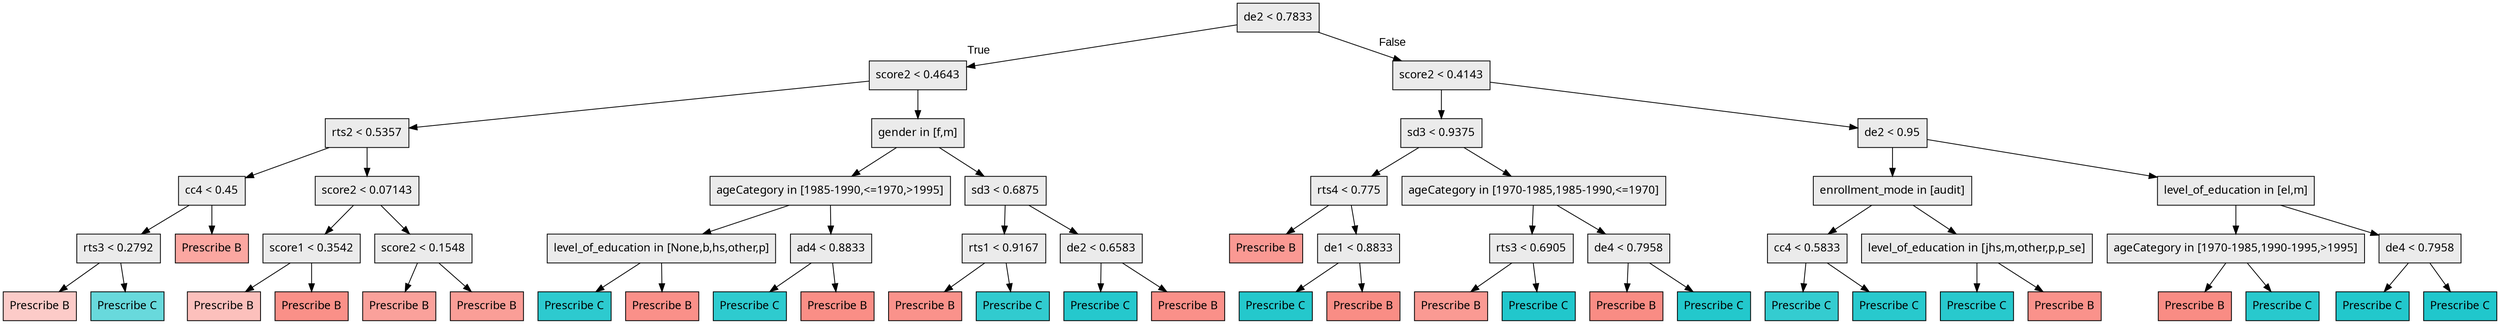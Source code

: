 digraph "G" {
1 [fillcolor="#EBEBEB", fontname="bold arial", label="de2 &lt; 0.7833", shape=box, style="filled"];
2 [fillcolor="#EBEBEB", fontname="bold arial", label="score2 &lt; 0.4643", shape=box, style="filled"];
3 [fillcolor="#EBEBEB", fontname="bold arial", label="rts2 &lt; 0.5357", shape=box, style="filled"];
4 [fillcolor="#EBEBEB", fontname="bold arial", label="cc4 &lt; 0.45", shape=box, style="filled"];
5 [fillcolor="#EBEBEB", fontname="bold arial", label="rts3 &lt; 0.2792", shape=box, style="filled"];
6 [color=black, fillcolor="#F8766D60", fontname="bold arial", label="Prescribe B", shape=box, style="filled"];
7 [color=black, fillcolor="#00BFC497", fontname="bold arial", label="Prescribe C", shape=box, style="filled"];
8 [color=black, fillcolor="#F8766Da3", fontname="bold arial", label="Prescribe B", shape=box, style="filled"];
9 [fillcolor="#EBEBEB", fontname="bold arial", label="score2 &lt; 0.07143", shape=box, style="filled"];
10 [fillcolor="#EBEBEB", fontname="bold arial", label="score1 &lt; 0.3542", shape=box, style="filled"];
11 [color=black, fillcolor="#F8766D75", fontname="bold arial", label="Prescribe B", shape=box, style="filled"];
12 [color=black, fillcolor="#F8766Dcf", fontname="bold arial", label="Prescribe B", shape=box, style="filled"];
13 [fillcolor="#EBEBEB", fontname="bold arial", label="score2 &lt; 0.1548", shape=box, style="filled"];
14 [color=black, fillcolor="#F8766Dae", fontname="bold arial", label="Prescribe B", shape=box, style="filled"];
15 [color=black, fillcolor="#F8766Db5", fontname="bold arial", label="Prescribe B", shape=box, style="filled"];
16 [fillcolor="#EBEBEB", fontname="bold arial", label="gender in [f,m]", shape=box, style="filled"];
17 [fillcolor="#EBEBEB", fontname="bold arial", label="ageCategory in [1985-1990,&lt;=1970,&gt;1995]", shape=box, style="filled"];
18 [fillcolor="#EBEBEB", fontname="bold arial", label="level_of_education in [None,b,hs,other,p]", shape=box, style="filled"];
19 [color=black, fillcolor="#00BFC4d2", fontname="bold arial", label="Prescribe C", shape=box, style="filled"];
20 [color=black, fillcolor="#F8766Dce", fontname="bold arial", label="Prescribe B", shape=box, style="filled"];
21 [fillcolor="#EBEBEB", fontname="bold arial", label="ad4 &lt; 0.8833", shape=box, style="filled"];
22 [color=black, fillcolor="#00BFC4d1", fontname="bold arial", label="Prescribe C", shape=box, style="filled"];
23 [color=black, fillcolor="#F8766Dd3", fontname="bold arial", label="Prescribe B", shape=box, style="filled"];
24 [fillcolor="#EBEBEB", fontname="bold arial", label="sd3 &lt; 0.6875", shape=box, style="filled"];
25 [fillcolor="#EBEBEB", fontname="bold arial", label="rts1 &lt; 0.9167", shape=box, style="filled"];
26 [color=black, fillcolor="#F8766Dca", fontname="bold arial", label="Prescribe B", shape=box, style="filled"];
27 [color=black, fillcolor="#00BFC4ce", fontname="bold arial", label="Prescribe C", shape=box, style="filled"];
28 [fillcolor="#EBEBEB", fontname="bold arial", label="de2 &lt; 0.6583", shape=box, style="filled"];
29 [color=black, fillcolor="#00BFC4da", fontname="bold arial", label="Prescribe C", shape=box, style="filled"];
30 [color=black, fillcolor="#F8766Dce", fontname="bold arial", label="Prescribe B", shape=box, style="filled"];
31 [fillcolor="#EBEBEB", fontname="bold arial", label="score2 &lt; 0.4143", shape=box, style="filled"];
32 [fillcolor="#EBEBEB", fontname="bold arial", label="sd3 &lt; 0.9375", shape=box, style="filled"];
33 [fillcolor="#EBEBEB", fontname="bold arial", label="rts4 &lt; 0.775", shape=box, style="filled"];
34 [color=black, fillcolor="#F8766Dbd", fontname="bold arial", label="Prescribe B", shape=box, style="filled"];
35 [fillcolor="#EBEBEB", fontname="bold arial", label="de1 &lt; 0.8833", shape=box, style="filled"];
36 [color=black, fillcolor="#00BFC4db", fontname="bold arial", label="Prescribe C", shape=box, style="filled"];
37 [color=black, fillcolor="#F8766Dd4", fontname="bold arial", label="Prescribe B", shape=box, style="filled"];
38 [fillcolor="#EBEBEB", fontname="bold arial", label="ageCategory in [1970-1985,1985-1990,&lt;=1970]", shape=box, style="filled"];
39 [fillcolor="#EBEBEB", fontname="bold arial", label="rts3 &lt; 0.6905", shape=box, style="filled"];
40 [color=black, fillcolor="#F8766Dbc", fontname="bold arial", label="Prescribe B", shape=box, style="filled"];
41 [color=black, fillcolor="#00BFC4de", fontname="bold arial", label="Prescribe C", shape=box, style="filled"];
42 [fillcolor="#EBEBEB", fontname="bold arial", label="de4 &lt; 0.7958", shape=box, style="filled"];
43 [color=black, fillcolor="#F8766Dd6", fontname="bold arial", label="Prescribe B", shape=box, style="filled"];
44 [color=black, fillcolor="#00BFC4dc", fontname="bold arial", label="Prescribe C", shape=box, style="filled"];
45 [fillcolor="#EBEBEB", fontname="bold arial", label="de2 &lt; 0.95", shape=box, style="filled"];
46 [fillcolor="#EBEBEB", fontname="bold arial", label="enrollment_mode in [audit]", shape=box, style="filled"];
47 [fillcolor="#EBEBEB", fontname="bold arial", label="cc4 &lt; 0.5833", shape=box, style="filled"];
48 [color=black, fillcolor="#00BFC4cb", fontname="bold arial", label="Prescribe C", shape=box, style="filled"];
49 [color=black, fillcolor="#00BFC4d7", fontname="bold arial", label="Prescribe C", shape=box, style="filled"];
50 [fillcolor="#EBEBEB", fontname="bold arial", label="level_of_education in [jhs,m,other,p,p_se]", shape=box, style="filled"];
51 [color=black, fillcolor="#00BFC4d7", fontname="bold arial", label="Prescribe C", shape=box, style="filled"];
52 [color=black, fillcolor="#F8766Dca", fontname="bold arial", label="Prescribe B", shape=box, style="filled"];
53 [fillcolor="#EBEBEB", fontname="bold arial", label="level_of_education in [el,m]", shape=box, style="filled"];
54 [fillcolor="#EBEBEB", fontname="bold arial", label="ageCategory in [1970-1985,1990-1995,&gt;1995]", shape=box, style="filled"];
55 [color=black, fillcolor="#F8766Dd6", fontname="bold arial", label="Prescribe B", shape=box, style="filled"];
56 [color=black, fillcolor="#00BFC4d7", fontname="bold arial", label="Prescribe C", shape=box, style="filled"];
57 [fillcolor="#EBEBEB", fontname="bold arial", label="de4 &lt; 0.7958", shape=box, style="filled"];
58 [color=black, fillcolor="#00BFC4dd", fontname="bold arial", label="Prescribe C", shape=box, style="filled"];
59 [color=black, fillcolor="#00BFC4df", fontname="bold arial", label="Prescribe C", shape=box, style="filled"];
1 -> 2  [fontname="arial", headlabel="True", key=0, labelangle=45, labeldistance="2.5"];
1 -> 31  [fontname="arial", headlabel="False", key=0, labelangle="-45", labeldistance="2.5"];
2 -> 3  [key=0];
2 -> 16  [key=0];
3 -> 4  [key=0];
3 -> 9  [key=0];
4 -> 5  [key=0];
4 -> 8  [key=0];
5 -> 6  [key=0];
5 -> 7  [key=0];
9 -> 10  [key=0];
9 -> 13  [key=0];
10 -> 11  [key=0];
10 -> 12  [key=0];
13 -> 14  [key=0];
13 -> 15  [key=0];
16 -> 17  [key=0];
16 -> 24  [key=0];
17 -> 18  [key=0];
17 -> 21  [key=0];
18 -> 19  [key=0];
18 -> 20  [key=0];
21 -> 22  [key=0];
21 -> 23  [key=0];
24 -> 25  [key=0];
24 -> 28  [key=0];
25 -> 26  [key=0];
25 -> 27  [key=0];
28 -> 29  [key=0];
28 -> 30  [key=0];
31 -> 32  [key=0];
31 -> 45  [key=0];
32 -> 33  [key=0];
32 -> 38  [key=0];
33 -> 34  [key=0];
33 -> 35  [key=0];
35 -> 36  [key=0];
35 -> 37  [key=0];
38 -> 39  [key=0];
38 -> 42  [key=0];
39 -> 40  [key=0];
39 -> 41  [key=0];
42 -> 43  [key=0];
42 -> 44  [key=0];
45 -> 46  [key=0];
45 -> 53  [key=0];
46 -> 47  [key=0];
46 -> 50  [key=0];
47 -> 48  [key=0];
47 -> 49  [key=0];
50 -> 51  [key=0];
50 -> 52  [key=0];
53 -> 54  [key=0];
53 -> 57  [key=0];
54 -> 55  [key=0];
54 -> 56  [key=0];
57 -> 58  [key=0];
57 -> 59  [key=0];
}
